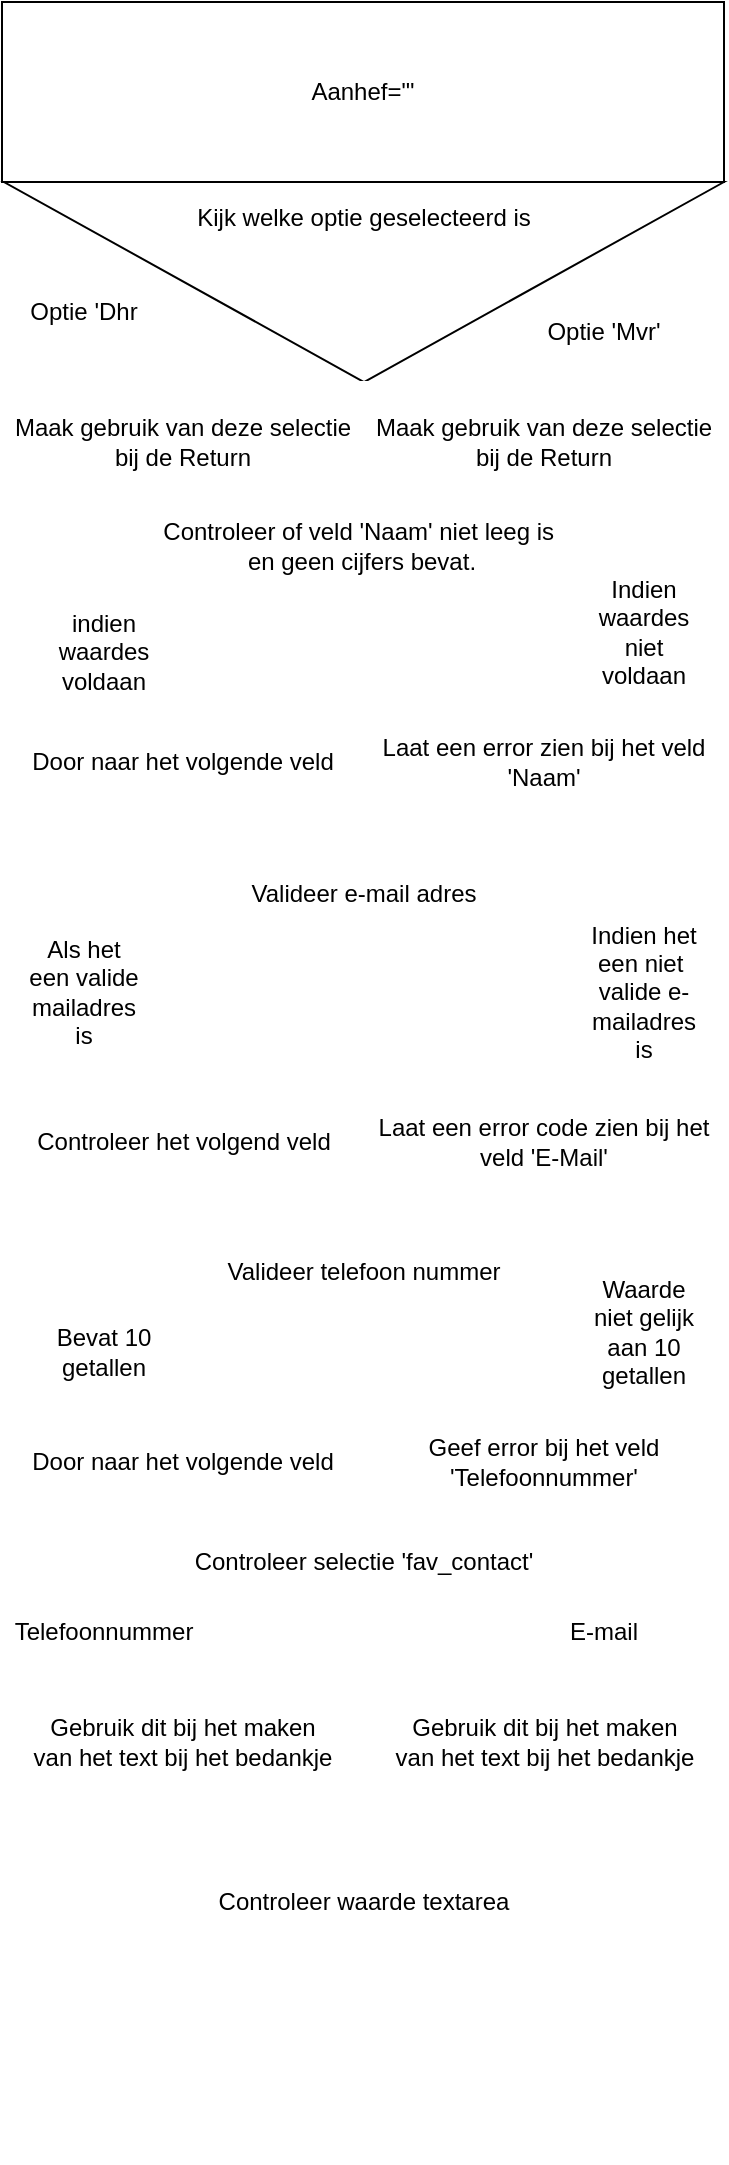 <mxfile>
    <diagram id="qwehdXlSWHSyS5KQdYHS" name="Page-1">
        <mxGraphModel dx="746" dy="576" grid="1" gridSize="10" guides="1" tooltips="1" connect="1" arrows="1" fold="1" page="1" pageScale="1" pageWidth="850" pageHeight="1100" math="0" shadow="0">
            <root>
                <mxCell id="0"/>
                <mxCell id="1" parent="0"/>
                <mxCell id="2" value="" style="html=1;labelBorderColor=default;align=center;verticalAlign=middle;whiteSpace=wrap;strokeColor=#FFFFFF;" vertex="1" parent="1">
                    <mxGeometry x="200" y="100" width="360" height="100" as="geometry"/>
                </mxCell>
                <mxCell id="12" value="Kijk welke optie geselecteerd is" style="triangle;whiteSpace=wrap;html=1;direction=south;spacingTop=-64;" vertex="1" parent="1">
                    <mxGeometry x="200" y="100" width="360" height="100" as="geometry"/>
                </mxCell>
                <mxCell id="14" value="Aanhef=&quot;'" style="rounded=0;whiteSpace=wrap;html=1;" vertex="1" parent="1">
                    <mxGeometry x="199" y="10" width="361" height="90" as="geometry"/>
                </mxCell>
                <mxCell id="15" value="Optie 'Dhr" style="text;strokeColor=none;align=center;fillColor=none;html=1;verticalAlign=middle;whiteSpace=wrap;rounded=0;labelBorderColor=none;" vertex="1" parent="1">
                    <mxGeometry x="210" y="150" width="60" height="30" as="geometry"/>
                </mxCell>
                <mxCell id="16" value="Optie 'Mvr'" style="text;strokeColor=none;align=center;fillColor=none;html=1;verticalAlign=middle;whiteSpace=wrap;rounded=0;labelBorderColor=none;" vertex="1" parent="1">
                    <mxGeometry x="470" y="160" width="60" height="30" as="geometry"/>
                </mxCell>
                <mxCell id="17" value="Maak gebruik van deze selectie&lt;br&gt;bij de Return" style="rounded=0;whiteSpace=wrap;html=1;labelBorderColor=none;strokeColor=#FFFFFF;" vertex="1" parent="1">
                    <mxGeometry x="199" y="200" width="181" height="60" as="geometry"/>
                </mxCell>
                <mxCell id="18" value="Maak gebruik van deze selectie&lt;br&gt;bij de Return" style="rounded=0;whiteSpace=wrap;html=1;labelBorderColor=none;strokeColor=#FFFFFF;" vertex="1" parent="1">
                    <mxGeometry x="380" y="200" width="180" height="60" as="geometry"/>
                </mxCell>
                <mxCell id="19" value="" style="rounded=0;whiteSpace=wrap;html=1;labelBorderColor=default;strokeColor=#FFFFFF;" vertex="1" parent="1">
                    <mxGeometry x="199" y="260" width="361" height="100" as="geometry"/>
                </mxCell>
                <mxCell id="20" value="&lt;font style=&quot;font-size: 12px;&quot;&gt;Controleer of veld&lt;/font&gt;&amp;nbsp;'Naam' niet leeg is&amp;nbsp;&lt;br&gt;en geen cijfers bevat." style="triangle;whiteSpace=wrap;html=1;labelBorderColor=none;strokeColor=#FFFFFF;direction=south;spacingTop=-57;" vertex="1" parent="1">
                    <mxGeometry x="199" y="260" width="360" height="100" as="geometry"/>
                </mxCell>
                <mxCell id="21" value="indien waardes voldaan" style="text;strokeColor=none;align=center;fillColor=none;html=1;verticalAlign=middle;whiteSpace=wrap;rounded=0;labelBorderColor=none;fontSize=12;" vertex="1" parent="1">
                    <mxGeometry x="220" y="320" width="60" height="30" as="geometry"/>
                </mxCell>
                <mxCell id="22" value="Indien waardes niet voldaan" style="text;strokeColor=none;align=center;fillColor=none;html=1;verticalAlign=middle;whiteSpace=wrap;rounded=0;labelBorderColor=none;fontSize=12;" vertex="1" parent="1">
                    <mxGeometry x="490" y="310" width="60" height="30" as="geometry"/>
                </mxCell>
                <mxCell id="23" value="Door naar het volgende veld" style="rounded=0;whiteSpace=wrap;html=1;labelBorderColor=none;strokeColor=#FFFFFF;fontSize=12;" vertex="1" parent="1">
                    <mxGeometry x="199" y="360" width="181" height="60" as="geometry"/>
                </mxCell>
                <mxCell id="24" value="Laat een error zien bij het veld 'Naam'" style="rounded=0;whiteSpace=wrap;html=1;labelBorderColor=none;strokeColor=#FFFFFF;fontSize=12;" vertex="1" parent="1">
                    <mxGeometry x="380" y="360" width="180" height="60" as="geometry"/>
                </mxCell>
                <mxCell id="25" value="" style="rounded=0;whiteSpace=wrap;html=1;labelBorderColor=default;strokeColor=#FFFFFF;fontSize=12;" vertex="1" parent="1">
                    <mxGeometry x="199" y="420" width="361" height="130" as="geometry"/>
                </mxCell>
                <mxCell id="26" value="Valideer e-mail adres" style="triangle;whiteSpace=wrap;html=1;labelBorderColor=none;strokeColor=#FFFFFF;fontSize=12;direction=south;spacingTop=-59;" vertex="1" parent="1">
                    <mxGeometry x="200" y="420" width="360" height="130" as="geometry"/>
                </mxCell>
                <mxCell id="27" value="Als het een valide mailadres is" style="text;strokeColor=none;align=center;fillColor=none;html=1;verticalAlign=middle;whiteSpace=wrap;rounded=0;labelBorderColor=none;fontSize=12;" vertex="1" parent="1">
                    <mxGeometry x="210" y="490" width="60" height="30" as="geometry"/>
                </mxCell>
                <mxCell id="30" value="Indien het een niet&amp;nbsp;&lt;br&gt;valide e-mailadres is" style="text;strokeColor=none;align=center;fillColor=none;html=1;verticalAlign=middle;whiteSpace=wrap;rounded=0;labelBorderColor=none;fontSize=12;" vertex="1" parent="1">
                    <mxGeometry x="490" y="490" width="60" height="30" as="geometry"/>
                </mxCell>
                <mxCell id="31" value="Controleer het volgend veld" style="rounded=0;whiteSpace=wrap;html=1;labelBorderColor=none;strokeColor=#FFFFFF;fontSize=12;" vertex="1" parent="1">
                    <mxGeometry x="200" y="550" width="180" height="60" as="geometry"/>
                </mxCell>
                <mxCell id="32" value="Laat een error code zien bij het veld 'E-Mail'" style="rounded=0;whiteSpace=wrap;html=1;labelBorderColor=none;strokeColor=#FFFFFF;fontSize=12;" vertex="1" parent="1">
                    <mxGeometry x="380" y="550" width="180" height="60" as="geometry"/>
                </mxCell>
                <mxCell id="34" value="" style="rounded=0;whiteSpace=wrap;html=1;labelBorderColor=default;strokeColor=#FFFFFF;fontSize=12;" vertex="1" parent="1">
                    <mxGeometry x="199" y="610" width="361" height="100" as="geometry"/>
                </mxCell>
                <mxCell id="35" value="Valideer telefoon nummer" style="triangle;whiteSpace=wrap;labelBorderColor=none;strokeColor=#FFFFFF;fontSize=12;direction=south;spacingTop=-30;" vertex="1" parent="1">
                    <mxGeometry x="200" y="610" width="360" height="100" as="geometry"/>
                </mxCell>
                <mxCell id="36" value="Bevat 10 getallen" style="text;strokeColor=none;align=center;fillColor=none;html=1;verticalAlign=middle;whiteSpace=wrap;rounded=0;labelBorderColor=none;fontSize=12;" vertex="1" parent="1">
                    <mxGeometry x="220" y="670" width="60" height="30" as="geometry"/>
                </mxCell>
                <mxCell id="37" value="Waarde niet gelijk aan 10 getallen" style="text;strokeColor=none;align=center;fillColor=none;html=1;verticalAlign=middle;whiteSpace=wrap;rounded=0;labelBorderColor=none;fontSize=12;" vertex="1" parent="1">
                    <mxGeometry x="490" y="660" width="60" height="30" as="geometry"/>
                </mxCell>
                <mxCell id="39" value="Door naar het volgende veld" style="rounded=0;whiteSpace=wrap;html=1;labelBorderColor=none;strokeColor=#FFFFFF;fontSize=12;" vertex="1" parent="1">
                    <mxGeometry x="199" y="710" width="181" height="60" as="geometry"/>
                </mxCell>
                <mxCell id="40" value="Geef error bij het veld 'Telefoonnummer'" style="rounded=0;whiteSpace=wrap;html=1;labelBorderColor=none;strokeColor=#FFFFFF;fontSize=12;" vertex="1" parent="1">
                    <mxGeometry x="380" y="710" width="180" height="60" as="geometry"/>
                </mxCell>
                <mxCell id="41" value="" style="rounded=0;whiteSpace=wrap;html=1;labelBorderColor=default;strokeColor=#FFFFFF;fontSize=12;" vertex="1" parent="1">
                    <mxGeometry x="200" y="770" width="360" height="70" as="geometry"/>
                </mxCell>
                <mxCell id="42" value="Controleer selectie 'fav_contact'" style="triangle;whiteSpace=wrap;html=1;labelBorderColor=none;strokeColor=#FFFFFF;fontSize=12;direction=south;spacingTop=-30;" vertex="1" parent="1">
                    <mxGeometry x="200" y="770" width="360" height="70" as="geometry"/>
                </mxCell>
                <mxCell id="43" value="Telefoonnummer&lt;br&gt;" style="text;strokeColor=none;align=center;fillColor=none;html=1;verticalAlign=middle;whiteSpace=wrap;rounded=0;labelBorderColor=none;fontSize=12;" vertex="1" parent="1">
                    <mxGeometry x="220" y="810" width="60" height="30" as="geometry"/>
                </mxCell>
                <mxCell id="44" value="E-mail" style="text;strokeColor=none;align=center;fillColor=none;html=1;verticalAlign=middle;whiteSpace=wrap;rounded=0;labelBorderColor=none;fontSize=12;" vertex="1" parent="1">
                    <mxGeometry x="470" y="810" width="60" height="30" as="geometry"/>
                </mxCell>
                <mxCell id="45" value="Gebruik dit bij het maken&lt;br&gt;van het text bij het bedankje" style="rounded=0;whiteSpace=wrap;html=1;labelBorderColor=none;strokeColor=#FFFFFF;fontSize=12;" vertex="1" parent="1">
                    <mxGeometry x="199" y="840" width="181" height="80" as="geometry"/>
                </mxCell>
                <mxCell id="46" value="Gebruik dit bij het maken&lt;br&gt;van het text bij het bedankje" style="rounded=0;whiteSpace=wrap;html=1;labelBorderColor=none;strokeColor=#FFFFFF;fontSize=12;" vertex="1" parent="1">
                    <mxGeometry x="380" y="840" width="181" height="80" as="geometry"/>
                </mxCell>
                <mxCell id="47" value="Controleer waarde textarea" style="rounded=0;whiteSpace=wrap;html=1;labelBorderColor=none;strokeColor=#FFFFFF;fontSize=12;" vertex="1" parent="1">
                    <mxGeometry x="200" y="920" width="360" height="80" as="geometry"/>
                </mxCell>
                <mxCell id="48" value="" style="rounded=0;whiteSpace=wrap;html=1;labelBorderColor=none;strokeColor=#FFFFFF;fontSize=12;" vertex="1" parent="1">
                    <mxGeometry x="200" y="1000" width="360" height="90" as="geometry"/>
                </mxCell>
            </root>
        </mxGraphModel>
    </diagram>
</mxfile>